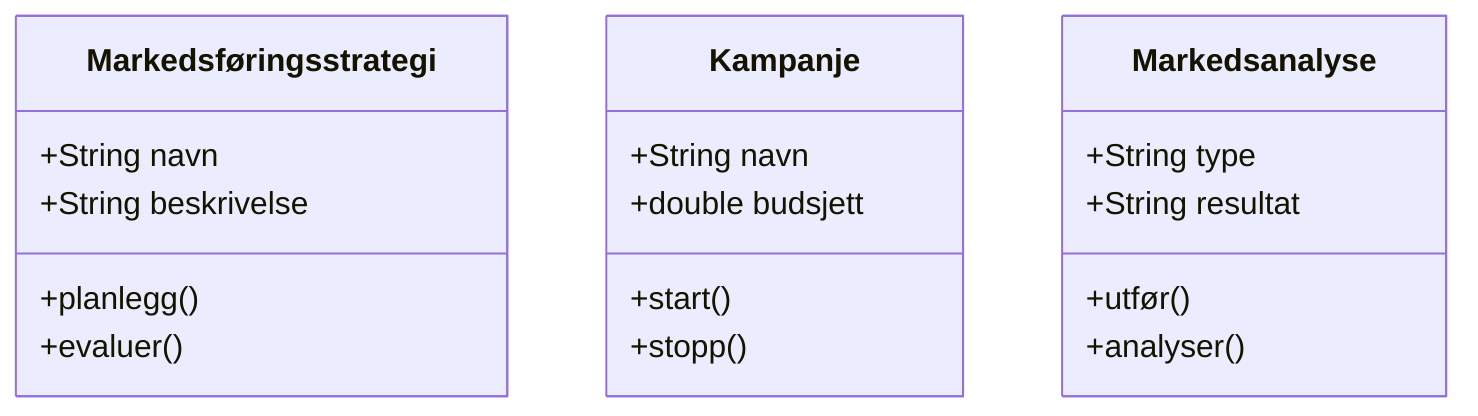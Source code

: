 classDiagram
    class Markedsføringsstrategi {
        +String navn
        +String beskrivelse
        +planlegg()
        +evaluer()
    }

    class Kampanje {
        +String navn
        +double budsjett
        +start()
        +stopp()
    }

    class Markedsanalyse {
        +String type
        +String resultat
        +utfør()
        +analyser()
    }